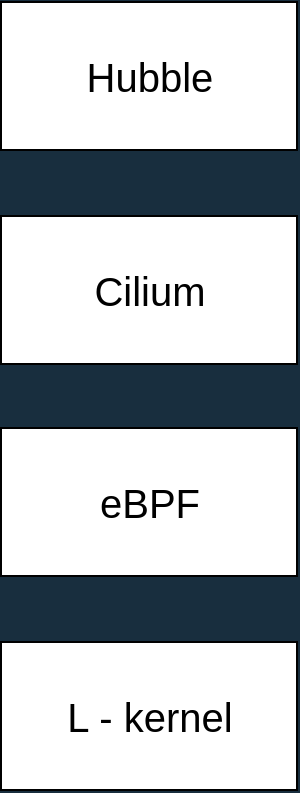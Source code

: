 <mxfile version="20.4.0" type="github">
  <diagram id="769WcSzuBKZlgow3Vv-x" name="Page-1">
    <mxGraphModel dx="964" dy="917" grid="1" gridSize="10" guides="1" tooltips="1" connect="1" arrows="1" fold="1" page="1" pageScale="1" pageWidth="850" pageHeight="1100" background="#182E3E" math="0" shadow="0">
      <root>
        <mxCell id="0" />
        <mxCell id="1" parent="0" />
        <mxCell id="XGes7uFG83Vpowc-NiVa-1" value="Hubble" style="rounded=0;whiteSpace=wrap;html=1;fontSize=20;aspect=fixed;" vertex="1" parent="1">
          <mxGeometry x="380.5" y="100" width="148" height="74" as="geometry" />
        </mxCell>
        <mxCell id="XGes7uFG83Vpowc-NiVa-2" value="Cilium" style="rounded=0;whiteSpace=wrap;html=1;fontSize=20;aspect=fixed;" vertex="1" parent="1">
          <mxGeometry x="380.5" y="207" width="148" height="74" as="geometry" />
        </mxCell>
        <mxCell id="XGes7uFG83Vpowc-NiVa-3" value="eBPF" style="rounded=0;whiteSpace=wrap;html=1;fontSize=20;aspect=fixed;" vertex="1" parent="1">
          <mxGeometry x="380.5" y="313" width="148" height="74" as="geometry" />
        </mxCell>
        <mxCell id="XGes7uFG83Vpowc-NiVa-4" value="L - kernel" style="rounded=0;whiteSpace=wrap;html=1;fontSize=20;aspect=fixed;" vertex="1" parent="1">
          <mxGeometry x="380.5" y="420" width="148" height="74" as="geometry" />
        </mxCell>
      </root>
    </mxGraphModel>
  </diagram>
</mxfile>
